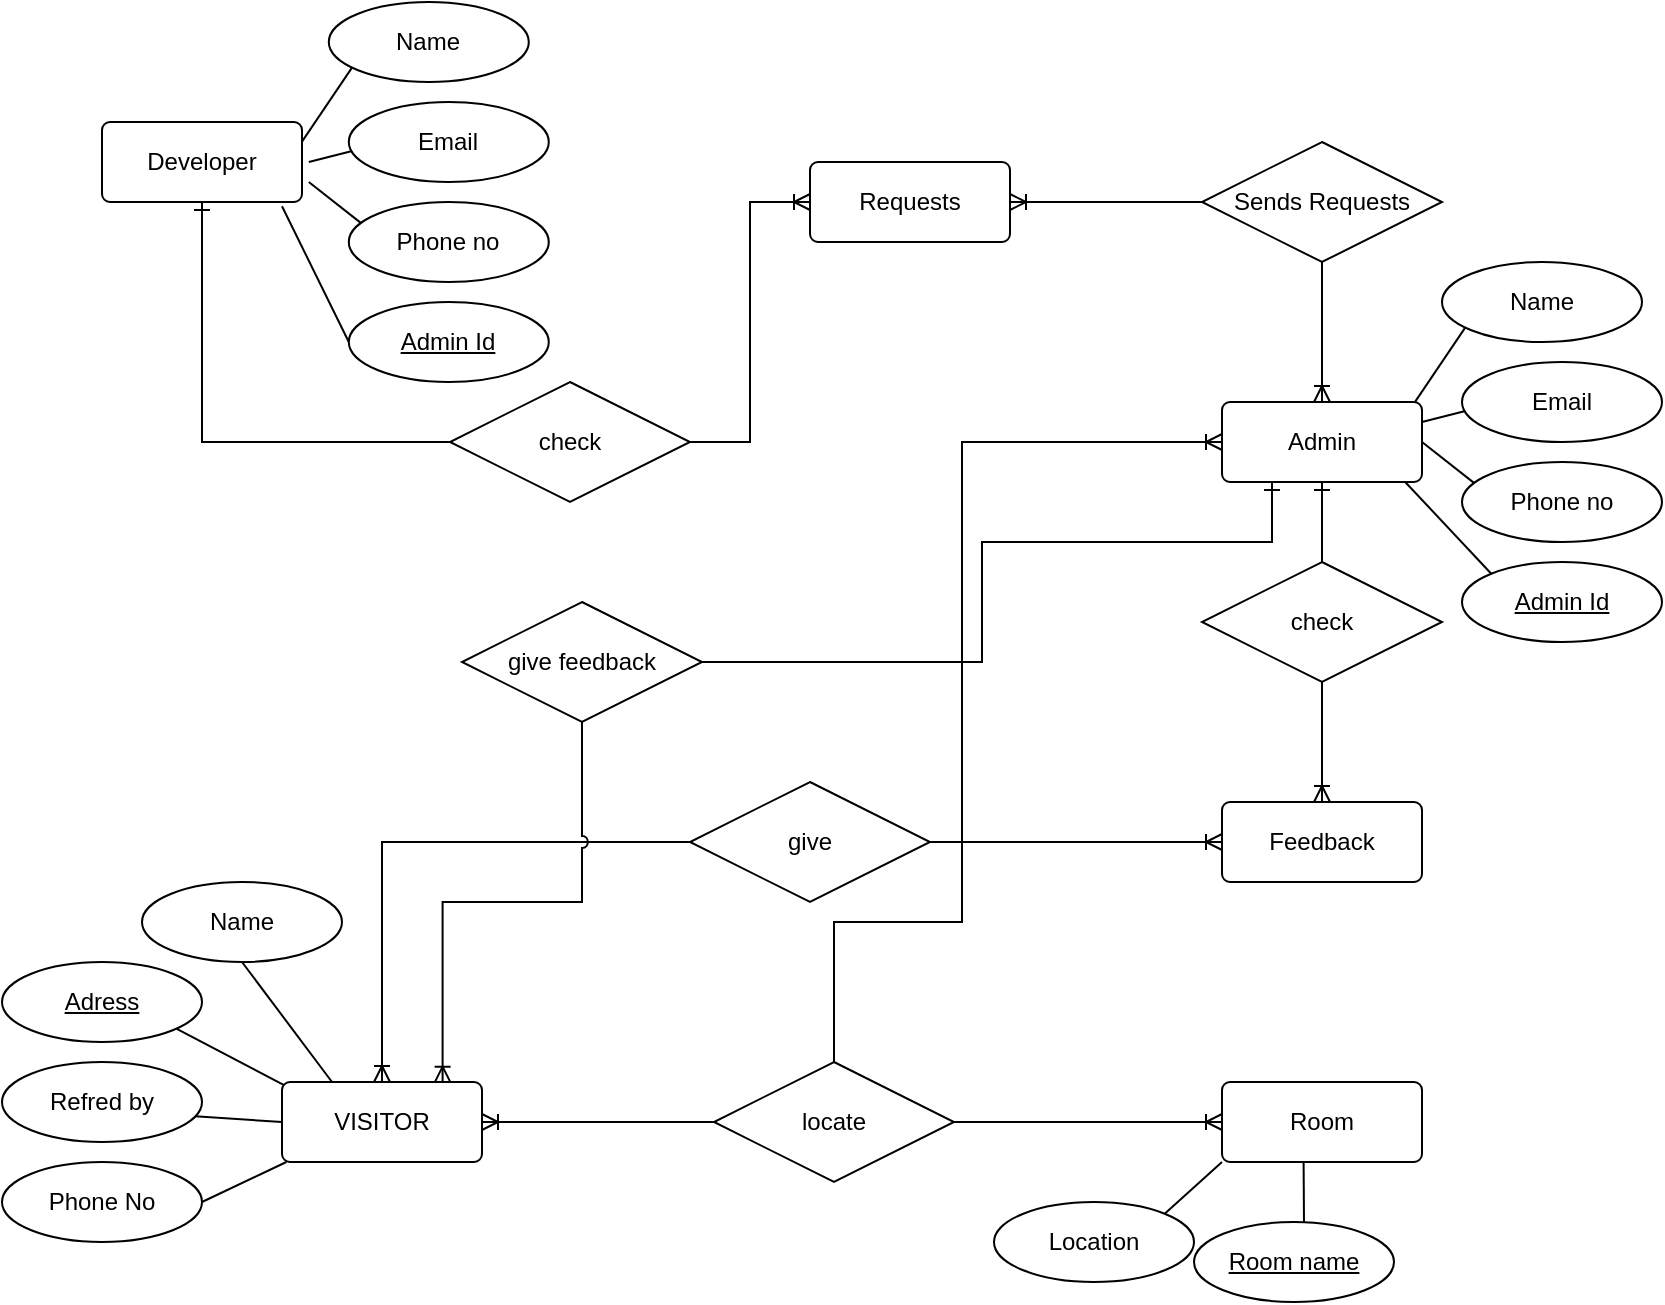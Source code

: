 <mxfile version="20.6.1" type="device"><diagram id="FaH7VTMPGKsObeRgCCmt" name="Page-1"><mxGraphModel dx="1157" dy="1896" grid="1" gridSize="10" guides="1" tooltips="1" connect="1" arrows="1" fold="1" page="1" pageScale="1" pageWidth="827" pageHeight="1169" math="0" shadow="0"><root><mxCell id="0"/><mxCell id="1" parent="0"/><mxCell id="Oip36DXZBRSePVIo5cV_-1" value="VISITOR" style="rounded=1;arcSize=10;whiteSpace=wrap;html=1;align=center;" parent="1" vertex="1"><mxGeometry x="150" y="70" width="100" height="40" as="geometry"/></mxCell><mxCell id="Oip36DXZBRSePVIo5cV_-3" value="Adress" style="ellipse;whiteSpace=wrap;html=1;align=center;fontStyle=4;" parent="1" vertex="1"><mxGeometry x="10" y="10" width="100" height="40" as="geometry"/></mxCell><mxCell id="Oip36DXZBRSePVIo5cV_-4" value="Refred by" style="ellipse;whiteSpace=wrap;html=1;align=center;" parent="1" vertex="1"><mxGeometry x="10" y="60" width="100" height="40" as="geometry"/></mxCell><mxCell id="Oip36DXZBRSePVIo5cV_-5" value="Phone No" style="ellipse;whiteSpace=wrap;html=1;align=center;" parent="1" vertex="1"><mxGeometry x="10" y="110" width="100" height="40" as="geometry"/></mxCell><mxCell id="Oip36DXZBRSePVIo5cV_-6" value="Name" style="ellipse;whiteSpace=wrap;html=1;align=center;" parent="1" vertex="1"><mxGeometry x="80" y="-30" width="100" height="40" as="geometry"/></mxCell><mxCell id="Oip36DXZBRSePVIo5cV_-7" value="" style="endArrow=none;html=1;rounded=0;exitX=1;exitY=0.5;exitDx=0;exitDy=0;entryX=0.022;entryY=1;entryDx=0;entryDy=0;entryPerimeter=0;" parent="1" source="Oip36DXZBRSePVIo5cV_-5" target="Oip36DXZBRSePVIo5cV_-1" edge="1"><mxGeometry relative="1" as="geometry"><mxPoint x="110" y="190" as="sourcePoint"/><mxPoint x="270" y="190" as="targetPoint"/></mxGeometry></mxCell><mxCell id="Oip36DXZBRSePVIo5cV_-8" value="" style="endArrow=none;html=1;rounded=0;exitX=0.965;exitY=0.678;exitDx=0;exitDy=0;entryX=0;entryY=0.5;entryDx=0;entryDy=0;exitPerimeter=0;" parent="1" source="Oip36DXZBRSePVIo5cV_-4" target="Oip36DXZBRSePVIo5cV_-1" edge="1"><mxGeometry relative="1" as="geometry"><mxPoint x="120" y="140" as="sourcePoint"/><mxPoint x="160" y="120" as="targetPoint"/></mxGeometry></mxCell><mxCell id="Oip36DXZBRSePVIo5cV_-9" value="" style="endArrow=none;html=1;rounded=0;entryX=0.874;entryY=0.836;entryDx=0;entryDy=0;entryPerimeter=0;exitX=0.008;exitY=0.035;exitDx=0;exitDy=0;exitPerimeter=0;" parent="1" source="Oip36DXZBRSePVIo5cV_-1" target="Oip36DXZBRSePVIo5cV_-3" edge="1"><mxGeometry relative="1" as="geometry"><mxPoint x="155" y="72" as="sourcePoint"/><mxPoint x="100" y="45" as="targetPoint"/></mxGeometry></mxCell><mxCell id="Oip36DXZBRSePVIo5cV_-10" value="" style="endArrow=none;html=1;rounded=0;exitX=0.25;exitY=0;exitDx=0;exitDy=0;entryX=0.5;entryY=1;entryDx=0;entryDy=0;" parent="1" source="Oip36DXZBRSePVIo5cV_-1" target="Oip36DXZBRSePVIo5cV_-6" edge="1"><mxGeometry relative="1" as="geometry"><mxPoint x="140" y="160" as="sourcePoint"/><mxPoint x="180" y="140" as="targetPoint"/></mxGeometry></mxCell><mxCell id="Oip36DXZBRSePVIo5cV_-26" value="locate" style="shape=rhombus;perimeter=rhombusPerimeter;whiteSpace=wrap;html=1;align=center;" parent="1" vertex="1"><mxGeometry x="366" y="60" width="120" height="60" as="geometry"/></mxCell><mxCell id="Oip36DXZBRSePVIo5cV_-32" value="" style="fontSize=12;html=1;endArrow=ERoneToMany;entryX=1;entryY=0.5;entryDx=0;entryDy=0;exitX=0;exitY=0.5;exitDx=0;exitDy=0;rounded=0;" parent="1" source="Oip36DXZBRSePVIo5cV_-26" target="Oip36DXZBRSePVIo5cV_-1" edge="1"><mxGeometry width="100" height="100" relative="1" as="geometry"><mxPoint x="140" y="240" as="sourcePoint"/><mxPoint x="240" y="140" as="targetPoint"/></mxGeometry></mxCell><mxCell id="Oip36DXZBRSePVIo5cV_-34" value="Room" style="rounded=1;arcSize=10;whiteSpace=wrap;html=1;align=center;" parent="1" vertex="1"><mxGeometry x="620" y="70" width="100" height="40" as="geometry"/></mxCell><mxCell id="Oip36DXZBRSePVIo5cV_-35" value="" style="fontSize=12;html=1;endArrow=ERoneToMany;entryX=0;entryY=0.5;entryDx=0;entryDy=0;exitX=1;exitY=0.5;exitDx=0;exitDy=0;rounded=0;" parent="1" source="Oip36DXZBRSePVIo5cV_-26" target="Oip36DXZBRSePVIo5cV_-34" edge="1"><mxGeometry width="100" height="100" relative="1" as="geometry"><mxPoint x="466" y="60" as="sourcePoint"/><mxPoint x="466" y="-90" as="targetPoint"/></mxGeometry></mxCell><mxCell id="Oip36DXZBRSePVIo5cV_-36" value="Location" style="ellipse;whiteSpace=wrap;html=1;align=center;" parent="1" vertex="1"><mxGeometry x="506" y="130" width="100" height="40" as="geometry"/></mxCell><mxCell id="Oip36DXZBRSePVIo5cV_-37" value="Room name" style="ellipse;whiteSpace=wrap;html=1;align=center;fontStyle=4;" parent="1" vertex="1"><mxGeometry x="606" y="140" width="100" height="40" as="geometry"/></mxCell><mxCell id="Oip36DXZBRSePVIo5cV_-41" value="" style="endArrow=none;html=1;rounded=0;strokeColor=#000000;exitX=0.408;exitY=0.995;exitDx=0;exitDy=0;exitPerimeter=0;" parent="1" source="Oip36DXZBRSePVIo5cV_-34" edge="1"><mxGeometry relative="1" as="geometry"><mxPoint x="396" y="330" as="sourcePoint"/><mxPoint x="661" y="140" as="targetPoint"/></mxGeometry></mxCell><mxCell id="Oip36DXZBRSePVIo5cV_-43" value="" style="endArrow=none;html=1;rounded=0;strokeColor=#000000;entryX=1;entryY=0;entryDx=0;entryDy=0;exitX=0;exitY=1;exitDx=0;exitDy=0;" parent="1" source="Oip36DXZBRSePVIo5cV_-34" target="Oip36DXZBRSePVIo5cV_-36" edge="1"><mxGeometry relative="1" as="geometry"><mxPoint x="670" y="290" as="sourcePoint"/><mxPoint x="433.6" y="289.96" as="targetPoint"/></mxGeometry></mxCell><mxCell id="Oip36DXZBRSePVIo5cV_-49" value="give" style="shape=rhombus;perimeter=rhombusPerimeter;whiteSpace=wrap;html=1;align=center;" parent="1" vertex="1"><mxGeometry x="354" y="-80" width="120" height="60" as="geometry"/></mxCell><mxCell id="Oip36DXZBRSePVIo5cV_-51" value="Feedback" style="rounded=1;arcSize=10;whiteSpace=wrap;html=1;align=center;" parent="1" vertex="1"><mxGeometry x="620" y="-70" width="100" height="40" as="geometry"/></mxCell><mxCell id="Oip36DXZBRSePVIo5cV_-52" value="" style="edgeStyle=orthogonalEdgeStyle;fontSize=12;html=1;endArrow=ERoneToMany;strokeColor=#000000;exitX=0;exitY=0.5;exitDx=0;exitDy=0;entryX=0.5;entryY=0;entryDx=0;entryDy=0;rounded=0;" parent="1" source="Oip36DXZBRSePVIo5cV_-49" target="Oip36DXZBRSePVIo5cV_-1" edge="1"><mxGeometry width="100" height="100" relative="1" as="geometry"><mxPoint x="210" y="-20" as="sourcePoint"/><mxPoint x="220" y="-90" as="targetPoint"/></mxGeometry></mxCell><mxCell id="Oip36DXZBRSePVIo5cV_-53" value="" style="edgeStyle=orthogonalEdgeStyle;fontSize=12;html=1;endArrow=ERoneToMany;strokeColor=#000000;entryX=0;entryY=0.5;entryDx=0;entryDy=0;exitX=1;exitY=0.5;exitDx=0;exitDy=0;" parent="1" source="Oip36DXZBRSePVIo5cV_-49" target="Oip36DXZBRSePVIo5cV_-51" edge="1"><mxGeometry width="100" height="100" relative="1" as="geometry"><mxPoint x="360" y="-20" as="sourcePoint"/><mxPoint x="210" y="80" as="targetPoint"/></mxGeometry></mxCell><mxCell id="Oip36DXZBRSePVIo5cV_-54" value="Admin" style="rounded=1;arcSize=10;whiteSpace=wrap;html=1;align=center;" parent="1" vertex="1"><mxGeometry x="620" y="-270" width="100" height="40" as="geometry"/></mxCell><mxCell id="Oip36DXZBRSePVIo5cV_-55" value="check" style="shape=rhombus;perimeter=rhombusPerimeter;whiteSpace=wrap;html=1;align=center;" parent="1" vertex="1"><mxGeometry x="610" y="-190" width="120" height="60" as="geometry"/></mxCell><mxCell id="Oip36DXZBRSePVIo5cV_-56" value="" style="fontSize=12;html=1;endArrow=ERone;endFill=1;strokeColor=#000000;entryX=0.5;entryY=1;entryDx=0;entryDy=0;exitX=0.5;exitY=0;exitDx=0;exitDy=0;" parent="1" source="Oip36DXZBRSePVIo5cV_-55" target="Oip36DXZBRSePVIo5cV_-54" edge="1"><mxGeometry width="100" height="100" relative="1" as="geometry"><mxPoint x="450" y="-160" as="sourcePoint"/><mxPoint x="550" y="-260" as="targetPoint"/></mxGeometry></mxCell><mxCell id="Oip36DXZBRSePVIo5cV_-57" value="" style="edgeStyle=orthogonalEdgeStyle;fontSize=12;html=1;endArrow=ERoneToMany;strokeColor=#000000;exitX=0.5;exitY=1;exitDx=0;exitDy=0;" parent="1" source="Oip36DXZBRSePVIo5cV_-55" target="Oip36DXZBRSePVIo5cV_-51" edge="1"><mxGeometry width="100" height="100" relative="1" as="geometry"><mxPoint x="480" y="-80" as="sourcePoint"/><mxPoint x="630" y="-80" as="targetPoint"/></mxGeometry></mxCell><mxCell id="z2xFD6lE-_FmIvlUfmI5-6" value="Phone no" style="ellipse;whiteSpace=wrap;html=1;align=center;" parent="1" vertex="1"><mxGeometry x="740" y="-240" width="100" height="40" as="geometry"/></mxCell><mxCell id="z2xFD6lE-_FmIvlUfmI5-7" value="Name" style="ellipse;whiteSpace=wrap;html=1;align=center;" parent="1" vertex="1"><mxGeometry x="730" y="-340" width="100" height="40" as="geometry"/></mxCell><mxCell id="z2xFD6lE-_FmIvlUfmI5-8" value="Email" style="ellipse;whiteSpace=wrap;html=1;align=center;" parent="1" vertex="1"><mxGeometry x="740" y="-290" width="100" height="40" as="geometry"/></mxCell><mxCell id="z2xFD6lE-_FmIvlUfmI5-9" value="Admin Id" style="ellipse;whiteSpace=wrap;html=1;align=center;fontStyle=4;" parent="1" vertex="1"><mxGeometry x="740" y="-190" width="100" height="40" as="geometry"/></mxCell><mxCell id="z2xFD6lE-_FmIvlUfmI5-10" value="" style="endArrow=none;html=1;rounded=0;exitX=1;exitY=0.5;exitDx=0;exitDy=0;entryX=0.063;entryY=0.267;entryDx=0;entryDy=0;entryPerimeter=0;" parent="1" source="Oip36DXZBRSePVIo5cV_-54" target="z2xFD6lE-_FmIvlUfmI5-6" edge="1"><mxGeometry relative="1" as="geometry"><mxPoint x="720" y="-120" as="sourcePoint"/><mxPoint x="880" y="-120" as="targetPoint"/></mxGeometry></mxCell><mxCell id="z2xFD6lE-_FmIvlUfmI5-11" value="" style="endArrow=none;html=1;rounded=0;exitX=1;exitY=0.25;exitDx=0;exitDy=0;entryX=0.012;entryY=0.615;entryDx=0;entryDy=0;entryPerimeter=0;" parent="1" source="Oip36DXZBRSePVIo5cV_-54" target="z2xFD6lE-_FmIvlUfmI5-8" edge="1"><mxGeometry relative="1" as="geometry"><mxPoint x="730.0" y="-240" as="sourcePoint"/><mxPoint x="756.3" y="-219.32" as="targetPoint"/></mxGeometry></mxCell><mxCell id="z2xFD6lE-_FmIvlUfmI5-12" value="" style="endArrow=none;html=1;rounded=0;entryX=0.116;entryY=0.821;entryDx=0;entryDy=0;entryPerimeter=0;exitX=0.966;exitY=-0.005;exitDx=0;exitDy=0;exitPerimeter=0;" parent="1" source="Oip36DXZBRSePVIo5cV_-54" target="z2xFD6lE-_FmIvlUfmI5-7" edge="1"><mxGeometry relative="1" as="geometry"><mxPoint x="720" y="-280" as="sourcePoint"/><mxPoint x="766.3" y="-209.32" as="targetPoint"/></mxGeometry></mxCell><mxCell id="z2xFD6lE-_FmIvlUfmI5-13" value="" style="endArrow=none;html=1;rounded=0;entryX=0;entryY=0;entryDx=0;entryDy=0;exitX=0.916;exitY=1;exitDx=0;exitDy=0;exitPerimeter=0;" parent="1" source="Oip36DXZBRSePVIo5cV_-54" target="z2xFD6lE-_FmIvlUfmI5-9" edge="1"><mxGeometry relative="1" as="geometry"><mxPoint x="707" y="-229" as="sourcePoint"/><mxPoint x="776.3" y="-199.32" as="targetPoint"/></mxGeometry></mxCell><mxCell id="z2xFD6lE-_FmIvlUfmI5-27" value="give feedback" style="shape=rhombus;perimeter=rhombusPerimeter;whiteSpace=wrap;html=1;align=center;" parent="1" vertex="1"><mxGeometry x="240" y="-170" width="120" height="60" as="geometry"/></mxCell><mxCell id="z2xFD6lE-_FmIvlUfmI5-29" value="" style="edgeStyle=orthogonalEdgeStyle;fontSize=12;html=1;endArrow=ERoneToMany;strokeColor=#000000;exitX=0.5;exitY=1;exitDx=0;exitDy=0;jumpStyle=arc;rounded=0;entryX=0.803;entryY=0.008;entryDx=0;entryDy=0;entryPerimeter=0;" parent="1" source="z2xFD6lE-_FmIvlUfmI5-27" target="Oip36DXZBRSePVIo5cV_-1" edge="1"><mxGeometry width="100" height="100" relative="1" as="geometry"><mxPoint x="310" y="-160" as="sourcePoint"/><mxPoint x="231" y="68" as="targetPoint"/></mxGeometry></mxCell><mxCell id="z2xFD6lE-_FmIvlUfmI5-32" value="" style="fontSize=12;html=1;endArrow=ERone;endFill=1;strokeColor=#000000;entryX=0.25;entryY=1;entryDx=0;entryDy=0;exitX=1;exitY=0.5;exitDx=0;exitDy=0;edgeStyle=orthogonalEdgeStyle;rounded=0;" parent="1" source="z2xFD6lE-_FmIvlUfmI5-27" target="Oip36DXZBRSePVIo5cV_-54" edge="1"><mxGeometry width="100" height="100" relative="1" as="geometry"><mxPoint x="574" y="-390" as="sourcePoint"/><mxPoint x="680" y="-220" as="targetPoint"/><Array as="points"><mxPoint x="500" y="-140"/><mxPoint x="500" y="-200"/><mxPoint x="645" y="-200"/></Array></mxGeometry></mxCell><mxCell id="fOOEpU2PxFqt-Ii7E8K7-1" value="Developer" style="rounded=1;arcSize=10;whiteSpace=wrap;html=1;align=center;" vertex="1" parent="1"><mxGeometry x="60" y="-410" width="100" height="40" as="geometry"/></mxCell><mxCell id="fOOEpU2PxFqt-Ii7E8K7-2" value="check" style="shape=rhombus;perimeter=rhombusPerimeter;whiteSpace=wrap;html=1;align=center;" vertex="1" parent="1"><mxGeometry x="234" y="-280" width="120" height="60" as="geometry"/></mxCell><mxCell id="fOOEpU2PxFqt-Ii7E8K7-3" value="Phone no" style="ellipse;whiteSpace=wrap;html=1;align=center;" vertex="1" parent="1"><mxGeometry x="183.4" y="-370" width="100" height="40" as="geometry"/></mxCell><mxCell id="fOOEpU2PxFqt-Ii7E8K7-4" value="Name" style="ellipse;whiteSpace=wrap;html=1;align=center;" vertex="1" parent="1"><mxGeometry x="173.4" y="-470" width="100" height="40" as="geometry"/></mxCell><mxCell id="fOOEpU2PxFqt-Ii7E8K7-5" value="Email" style="ellipse;whiteSpace=wrap;html=1;align=center;" vertex="1" parent="1"><mxGeometry x="183.4" y="-420" width="100" height="40" as="geometry"/></mxCell><mxCell id="fOOEpU2PxFqt-Ii7E8K7-6" value="Admin Id" style="ellipse;whiteSpace=wrap;html=1;align=center;fontStyle=4;" vertex="1" parent="1"><mxGeometry x="183.4" y="-320" width="100" height="40" as="geometry"/></mxCell><mxCell id="fOOEpU2PxFqt-Ii7E8K7-7" value="" style="endArrow=none;html=1;rounded=0;exitX=1;exitY=0.5;exitDx=0;exitDy=0;entryX=0.063;entryY=0.267;entryDx=0;entryDy=0;entryPerimeter=0;" edge="1" parent="1" target="fOOEpU2PxFqt-Ii7E8K7-3"><mxGeometry relative="1" as="geometry"><mxPoint x="163.4" y="-380" as="sourcePoint"/><mxPoint x="323.4" y="-250" as="targetPoint"/></mxGeometry></mxCell><mxCell id="fOOEpU2PxFqt-Ii7E8K7-8" value="" style="endArrow=none;html=1;rounded=0;exitX=1;exitY=0.25;exitDx=0;exitDy=0;entryX=0.012;entryY=0.615;entryDx=0;entryDy=0;entryPerimeter=0;" edge="1" parent="1" target="fOOEpU2PxFqt-Ii7E8K7-5"><mxGeometry relative="1" as="geometry"><mxPoint x="163.4" y="-390" as="sourcePoint"/><mxPoint x="199.7" y="-349.32" as="targetPoint"/></mxGeometry></mxCell><mxCell id="fOOEpU2PxFqt-Ii7E8K7-9" value="" style="endArrow=none;html=1;rounded=0;entryX=0.116;entryY=0.821;entryDx=0;entryDy=0;entryPerimeter=0;exitX=0.966;exitY=-0.005;exitDx=0;exitDy=0;exitPerimeter=0;" edge="1" parent="1" target="fOOEpU2PxFqt-Ii7E8K7-4"><mxGeometry relative="1" as="geometry"><mxPoint x="160.0" y="-400.2" as="sourcePoint"/><mxPoint x="209.7" y="-339.32" as="targetPoint"/></mxGeometry></mxCell><mxCell id="fOOEpU2PxFqt-Ii7E8K7-10" value="" style="endArrow=none;html=1;rounded=0;entryX=0;entryY=0.5;entryDx=0;entryDy=0;" edge="1" parent="1" target="fOOEpU2PxFqt-Ii7E8K7-6"><mxGeometry relative="1" as="geometry"><mxPoint x="150" y="-367.88" as="sourcePoint"/><mxPoint x="324.883" y="-332.117" as="targetPoint"/></mxGeometry></mxCell><mxCell id="fOOEpU2PxFqt-Ii7E8K7-12" value="" style="edgeStyle=orthogonalEdgeStyle;fontSize=12;html=1;endArrow=ERone;endFill=1;rounded=0;entryX=0.5;entryY=1;entryDx=0;entryDy=0;exitX=0;exitY=0.5;exitDx=0;exitDy=0;" edge="1" parent="1" source="fOOEpU2PxFqt-Ii7E8K7-2" target="fOOEpU2PxFqt-Ii7E8K7-1"><mxGeometry width="100" height="100" relative="1" as="geometry"><mxPoint x="110" y="-170" as="sourcePoint"/><mxPoint x="210" y="-270" as="targetPoint"/></mxGeometry></mxCell><mxCell id="fOOEpU2PxFqt-Ii7E8K7-14" value="Requests" style="rounded=1;arcSize=10;whiteSpace=wrap;html=1;align=center;" vertex="1" parent="1"><mxGeometry x="414" y="-390" width="100" height="40" as="geometry"/></mxCell><mxCell id="fOOEpU2PxFqt-Ii7E8K7-15" value="" style="edgeStyle=entityRelationEdgeStyle;fontSize=12;html=1;endArrow=ERoneToMany;rounded=0;exitX=1;exitY=0.5;exitDx=0;exitDy=0;entryX=0;entryY=0.5;entryDx=0;entryDy=0;" edge="1" parent="1" source="fOOEpU2PxFqt-Ii7E8K7-2" target="fOOEpU2PxFqt-Ii7E8K7-14"><mxGeometry width="100" height="100" relative="1" as="geometry"><mxPoint x="390" y="-220" as="sourcePoint"/><mxPoint x="490" y="-320" as="targetPoint"/></mxGeometry></mxCell><mxCell id="fOOEpU2PxFqt-Ii7E8K7-16" value="Sends Requests" style="shape=rhombus;perimeter=rhombusPerimeter;whiteSpace=wrap;html=1;align=center;" vertex="1" parent="1"><mxGeometry x="610" y="-400" width="120" height="60" as="geometry"/></mxCell><mxCell id="fOOEpU2PxFqt-Ii7E8K7-17" value="" style="fontSize=12;html=1;endArrow=ERoneToMany;rounded=0;exitX=0.5;exitY=1;exitDx=0;exitDy=0;entryX=0.5;entryY=0;entryDx=0;entryDy=0;" edge="1" parent="1" source="fOOEpU2PxFqt-Ii7E8K7-16" target="Oip36DXZBRSePVIo5cV_-54"><mxGeometry width="100" height="100" relative="1" as="geometry"><mxPoint x="500" y="-210" as="sourcePoint"/><mxPoint x="560" y="-330" as="targetPoint"/></mxGeometry></mxCell><mxCell id="fOOEpU2PxFqt-Ii7E8K7-18" value="" style="fontSize=12;html=1;endArrow=ERoneToMany;rounded=0;exitX=0;exitY=0.5;exitDx=0;exitDy=0;entryX=1;entryY=0.5;entryDx=0;entryDy=0;" edge="1" parent="1" source="fOOEpU2PxFqt-Ii7E8K7-16" target="fOOEpU2PxFqt-Ii7E8K7-14"><mxGeometry width="100" height="100" relative="1" as="geometry"><mxPoint x="580" y="-350" as="sourcePoint"/><mxPoint x="580" y="-280" as="targetPoint"/></mxGeometry></mxCell><mxCell id="fOOEpU2PxFqt-Ii7E8K7-21" value="" style="fontSize=12;html=1;endArrow=ERoneToMany;entryX=0;entryY=0.5;entryDx=0;entryDy=0;exitX=0.5;exitY=0;exitDx=0;exitDy=0;rounded=0;edgeStyle=orthogonalEdgeStyle;" edge="1" parent="1" source="Oip36DXZBRSePVIo5cV_-26" target="Oip36DXZBRSePVIo5cV_-54"><mxGeometry width="100" height="100" relative="1" as="geometry"><mxPoint x="376" y="100" as="sourcePoint"/><mxPoint x="260" y="100" as="targetPoint"/><Array as="points"><mxPoint x="426" y="-10"/><mxPoint x="490" y="-10"/><mxPoint x="490" y="-250"/></Array></mxGeometry></mxCell></root></mxGraphModel></diagram></mxfile>